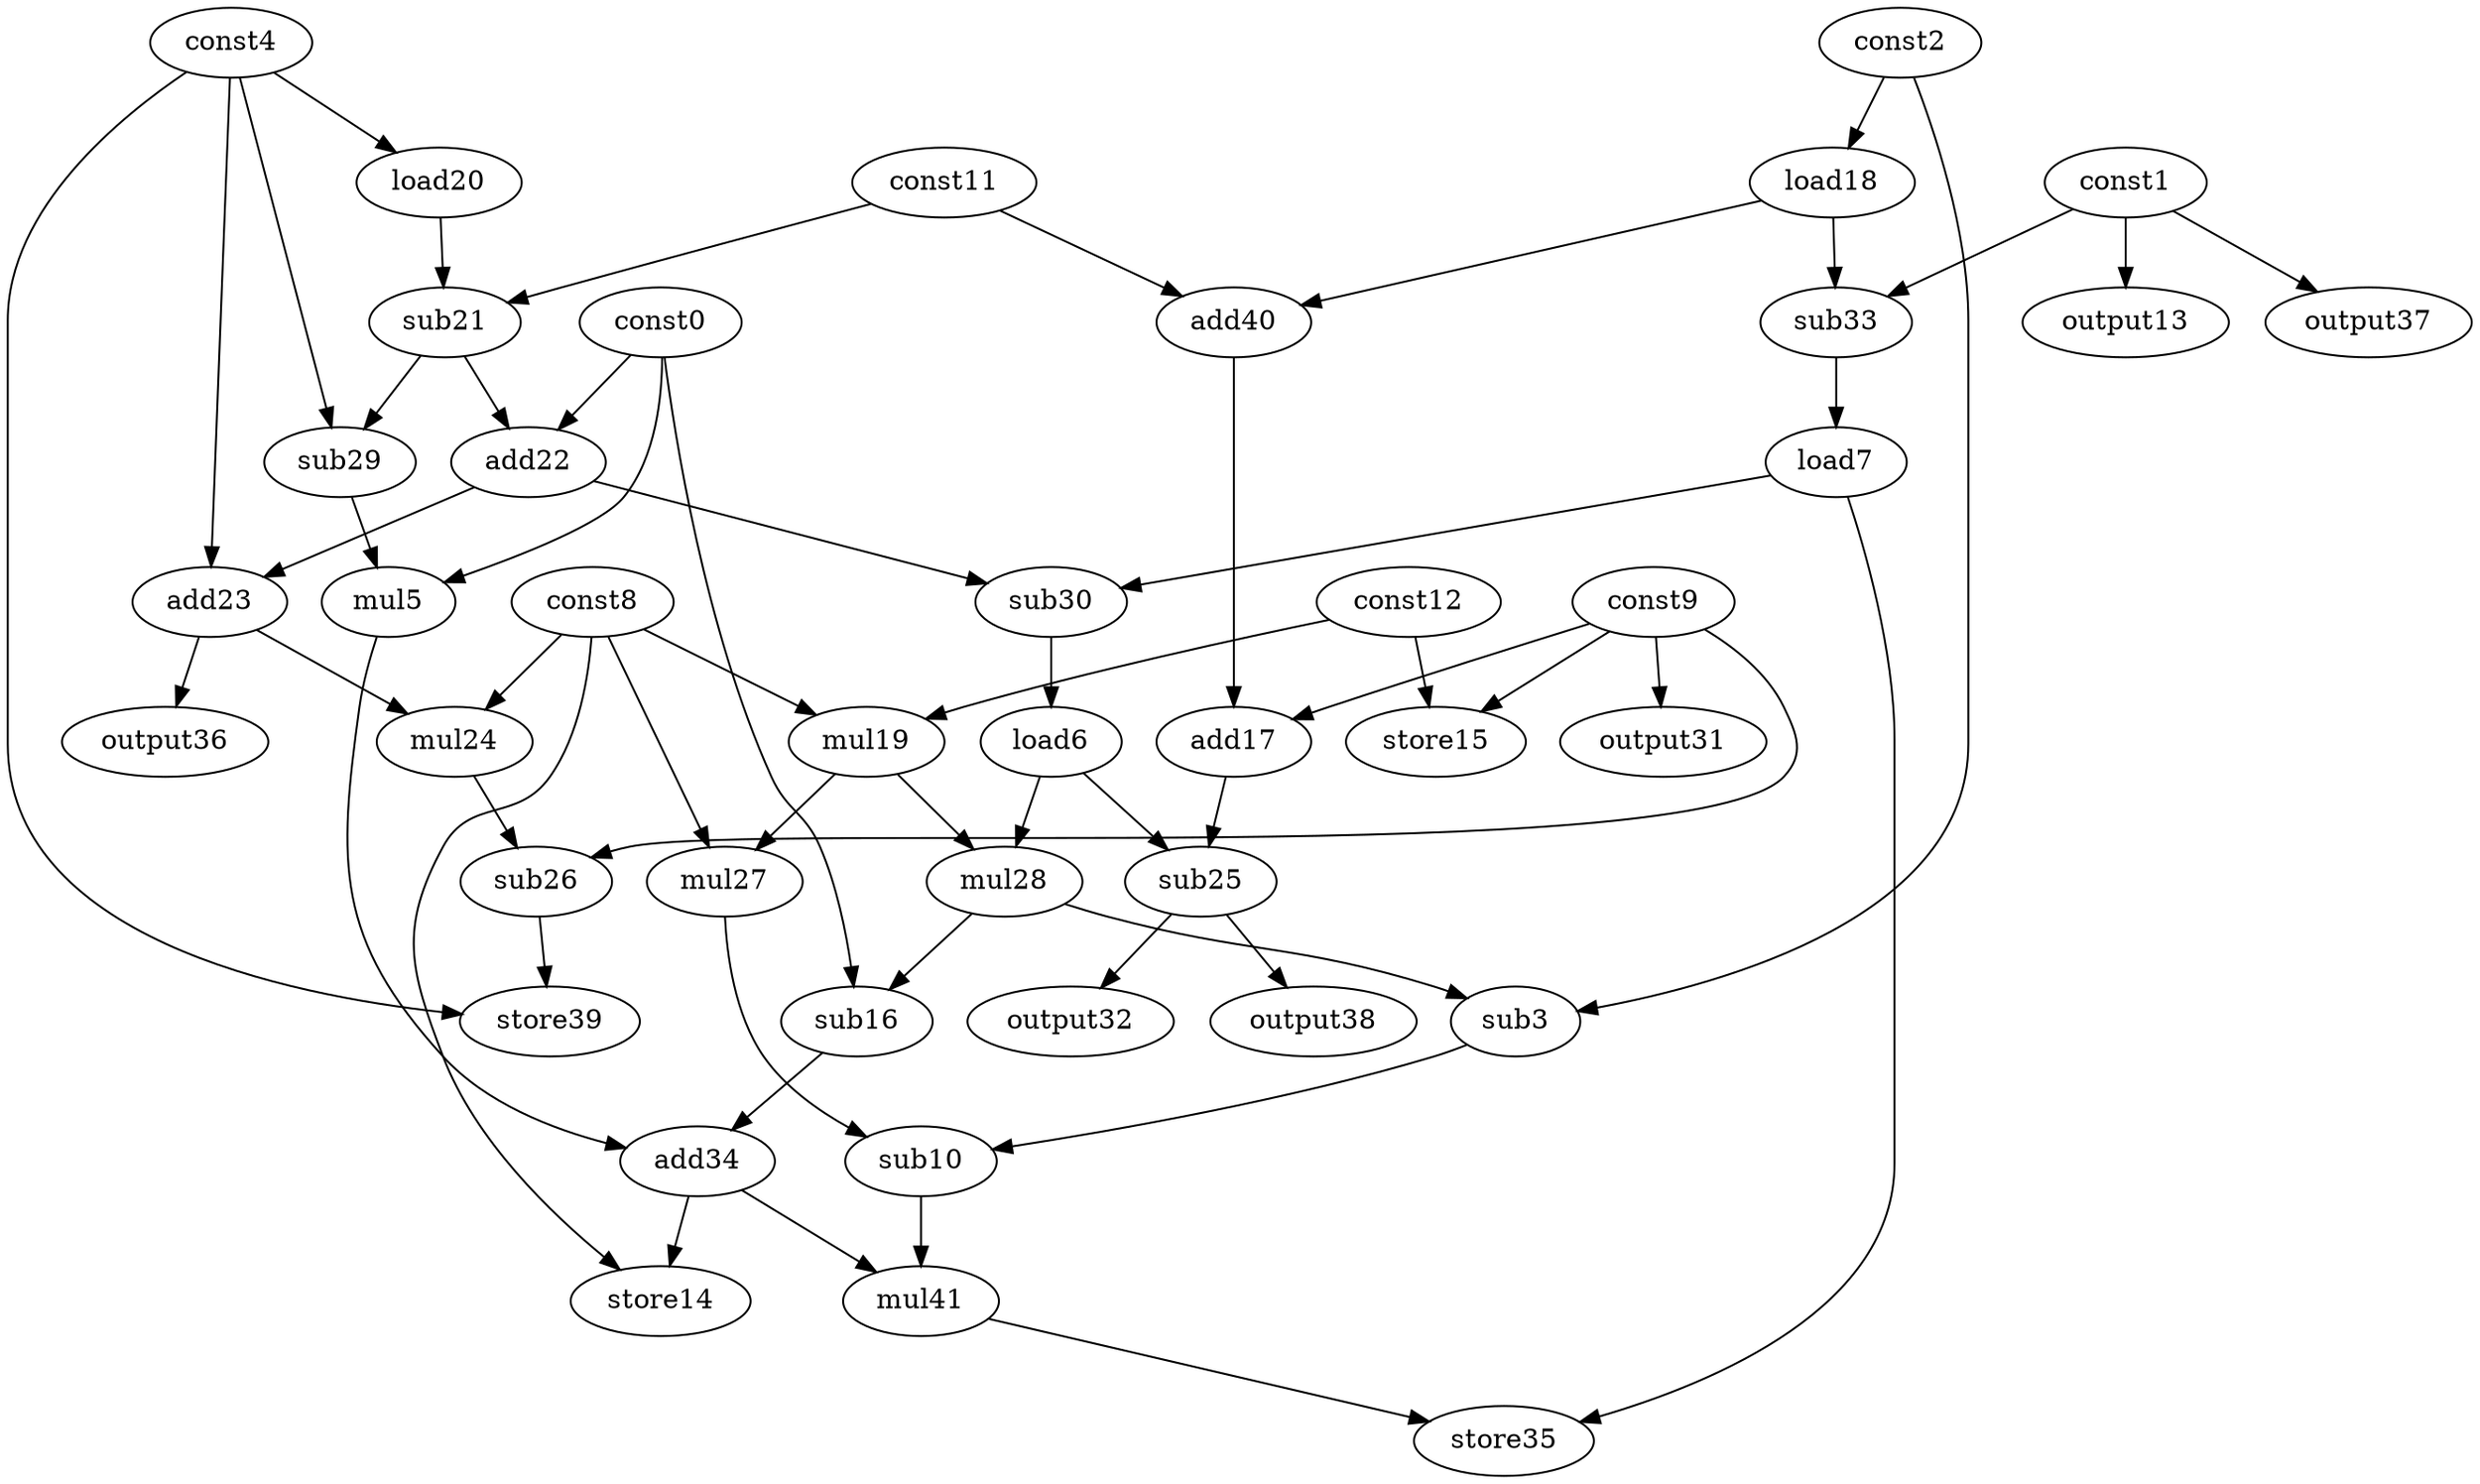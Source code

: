 digraph G { 
const0[opcode=const]; 
const1[opcode=const]; 
const2[opcode=const]; 
sub3[opcode=sub]; 
const4[opcode=const]; 
mul5[opcode=mul]; 
load6[opcode=load]; 
load7[opcode=load]; 
const8[opcode=const]; 
const9[opcode=const]; 
sub10[opcode=sub]; 
const11[opcode=const]; 
const12[opcode=const]; 
output13[opcode=output]; 
store14[opcode=store]; 
store15[opcode=store]; 
sub16[opcode=sub]; 
add17[opcode=add]; 
load18[opcode=load]; 
mul19[opcode=mul]; 
load20[opcode=load]; 
sub21[opcode=sub]; 
add22[opcode=add]; 
add23[opcode=add]; 
mul24[opcode=mul]; 
sub25[opcode=sub]; 
sub26[opcode=sub]; 
mul27[opcode=mul]; 
mul28[opcode=mul]; 
sub29[opcode=sub]; 
sub30[opcode=sub]; 
output31[opcode=output]; 
output32[opcode=output]; 
sub33[opcode=sub]; 
add34[opcode=add]; 
store35[opcode=store]; 
output36[opcode=output]; 
output37[opcode=output]; 
output38[opcode=output]; 
store39[opcode=store]; 
add40[opcode=add]; 
mul41[opcode=mul]; 
const1->output13[operand=0];
const9->store15[operand=0];
const12->store15[operand=1];
const2->load18[operand=0];
const8->mul19[operand=0];
const12->mul19[operand=1];
const4->load20[operand=0];
const9->output31[operand=0];
const1->output37[operand=0];
const11->sub21[operand=0];
load20->sub21[operand=1];
const8->mul27[operand=0];
mul19->mul27[operand=1];
const1->sub33[operand=0];
load18->sub33[operand=1];
load18->add40[operand=0];
const11->add40[operand=1];
sub33->load7[operand=0];
add40->add17[operand=0];
const9->add17[operand=1];
const0->add22[operand=0];
sub21->add22[operand=1];
const4->sub29[operand=0];
sub21->sub29[operand=1];
const0->mul5[operand=0];
sub29->mul5[operand=1];
const4->add23[operand=0];
add22->add23[operand=1];
add22->sub30[operand=0];
load7->sub30[operand=1];
sub30->load6[operand=0];
const8->mul24[operand=0];
add23->mul24[operand=1];
add23->output36[operand=0];
add17->sub25[operand=0];
load6->sub25[operand=1];
mul24->sub26[operand=0];
const9->sub26[operand=1];
mul19->mul28[operand=0];
load6->mul28[operand=1];
const2->sub3[operand=0];
mul28->sub3[operand=1];
const0->sub16[operand=0];
mul28->sub16[operand=1];
sub25->output32[operand=0];
sub25->output38[operand=0];
sub26->store39[operand=0];
const4->store39[operand=1];
mul27->sub10[operand=0];
sub3->sub10[operand=1];
sub16->add34[operand=0];
mul5->add34[operand=1];
const8->store14[operand=0];
add34->store14[operand=1];
sub10->mul41[operand=0];
add34->mul41[operand=1];
mul41->store35[operand=0];
load7->store35[operand=1];
}
